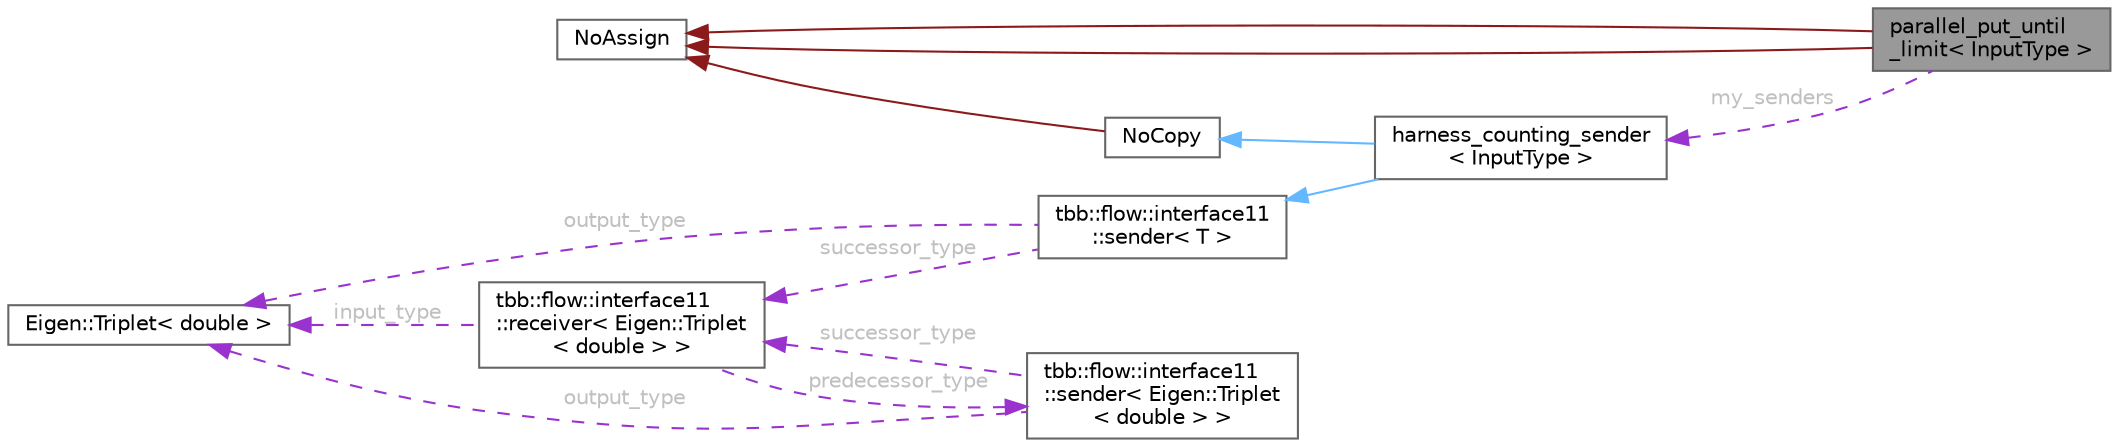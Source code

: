 digraph "parallel_put_until_limit&lt; InputType &gt;"
{
 // LATEX_PDF_SIZE
  bgcolor="transparent";
  edge [fontname=Helvetica,fontsize=10,labelfontname=Helvetica,labelfontsize=10];
  node [fontname=Helvetica,fontsize=10,shape=box,height=0.2,width=0.4];
  rankdir="LR";
  Node1 [id="Node000001",label="parallel_put_until\l_limit\< InputType \>",height=0.2,width=0.4,color="gray40", fillcolor="grey60", style="filled", fontcolor="black",tooltip="Performs test on function nodes with limited concurrency and buffering"];
  Node2 -> Node1 [id="edge1_Node000001_Node000002",dir="back",color="firebrick4",style="solid",tooltip=" "];
  Node2 [id="Node000002",label="NoAssign",height=0.2,width=0.4,color="gray40", fillcolor="white", style="filled",URL="$class_no_assign.html",tooltip="Base class for prohibiting compiler-generated operator="];
  Node2 -> Node1 [id="edge2_Node000001_Node000002",dir="back",color="firebrick4",style="solid",tooltip=" "];
  Node3 -> Node1 [id="edge3_Node000001_Node000003",dir="back",color="darkorchid3",style="dashed",tooltip=" ",label=" my_senders",fontcolor="grey" ];
  Node3 [id="Node000003",label="harness_counting_sender\l\< InputType \>",height=0.2,width=0.4,color="gray40", fillcolor="white", style="filled",URL="$structharness__counting__sender.html",tooltip=" "];
  Node4 -> Node3 [id="edge4_Node000003_Node000004",dir="back",color="steelblue1",style="solid",tooltip=" "];
  Node4 [id="Node000004",label="tbb::flow::interface11\l::sender\< T \>",height=0.2,width=0.4,color="gray40", fillcolor="white", style="filled",URL="$classtbb_1_1flow_1_1interface11_1_1sender.html",tooltip="Forward declaration section"];
  Node5 -> Node4 [id="edge5_Node000004_Node000005",dir="back",color="darkorchid3",style="dashed",tooltip=" ",label=" output_type",fontcolor="grey" ];
  Node5 [id="Node000005",label="Eigen::Triplet\< double \>",height=0.2,width=0.4,color="gray40", fillcolor="white", style="filled",URL="$class_eigen_1_1_triplet.html",tooltip=" "];
  Node6 -> Node4 [id="edge6_Node000004_Node000006",dir="back",color="darkorchid3",style="dashed",tooltip=" ",label=" successor_type",fontcolor="grey" ];
  Node6 [id="Node000006",label="tbb::flow::interface11\l::receiver\< Eigen::Triplet\l\< double \> \>",height=0.2,width=0.4,color="gray40", fillcolor="white", style="filled",URL="$classtbb_1_1flow_1_1interface11_1_1receiver.html",tooltip=" "];
  Node5 -> Node6 [id="edge7_Node000006_Node000005",dir="back",color="darkorchid3",style="dashed",tooltip=" ",label=" input_type",fontcolor="grey" ];
  Node7 -> Node6 [id="edge8_Node000006_Node000007",dir="back",color="darkorchid3",style="dashed",tooltip=" ",label=" predecessor_type",fontcolor="grey" ];
  Node7 [id="Node000007",label="tbb::flow::interface11\l::sender\< Eigen::Triplet\l\< double \> \>",height=0.2,width=0.4,color="gray40", fillcolor="white", style="filled",URL="$classtbb_1_1flow_1_1interface11_1_1sender.html",tooltip=" "];
  Node5 -> Node7 [id="edge9_Node000007_Node000005",dir="back",color="darkorchid3",style="dashed",tooltip=" ",label=" output_type",fontcolor="grey" ];
  Node6 -> Node7 [id="edge10_Node000007_Node000006",dir="back",color="darkorchid3",style="dashed",tooltip=" ",label=" successor_type",fontcolor="grey" ];
  Node8 -> Node3 [id="edge11_Node000003_Node000008",dir="back",color="steelblue1",style="solid",tooltip=" "];
  Node8 [id="Node000008",label="NoCopy",height=0.2,width=0.4,color="gray40", fillcolor="white", style="filled",URL="$class_no_copy.html",tooltip="Base class for prohibiting compiler-generated copy constructor or operator="];
  Node2 -> Node8 [id="edge12_Node000008_Node000002",dir="back",color="firebrick4",style="solid",tooltip=" "];
}
